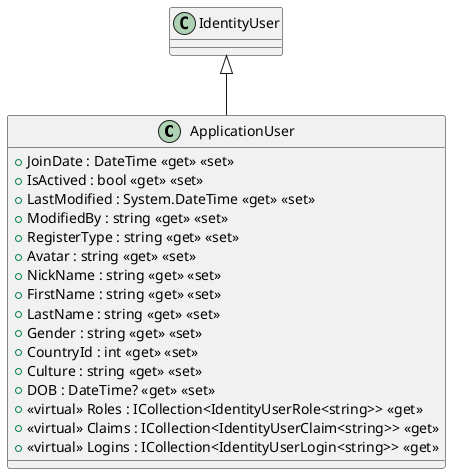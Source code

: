 @startuml
class ApplicationUser {
    + JoinDate : DateTime <<get>> <<set>>
    + IsActived : bool <<get>> <<set>>
    + LastModified : System.DateTime <<get>> <<set>>
    + ModifiedBy : string <<get>> <<set>>
    + RegisterType : string <<get>> <<set>>
    + Avatar : string <<get>> <<set>>
    + NickName : string <<get>> <<set>>
    + FirstName : string <<get>> <<set>>
    + LastName : string <<get>> <<set>>
    + Gender : string <<get>> <<set>>
    + CountryId : int <<get>> <<set>>
    + Culture : string <<get>> <<set>>
    + DOB : DateTime? <<get>> <<set>>
    + <<virtual>> Roles : ICollection<IdentityUserRole<string>> <<get>>
    + <<virtual>> Claims : ICollection<IdentityUserClaim<string>> <<get>>
    + <<virtual>> Logins : ICollection<IdentityUserLogin<string>> <<get>>
}
IdentityUser <|-- ApplicationUser
@enduml
